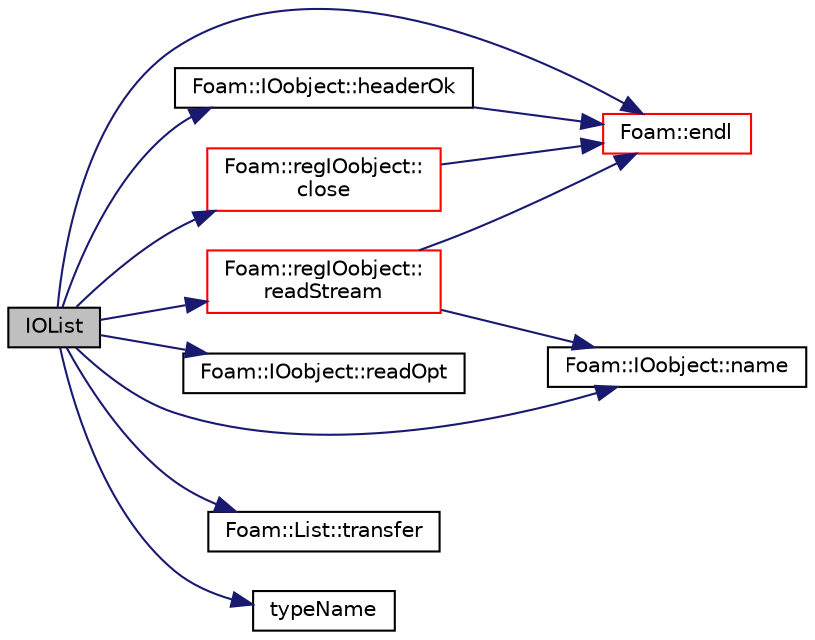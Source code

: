 digraph "IOList"
{
  bgcolor="transparent";
  edge [fontname="Helvetica",fontsize="10",labelfontname="Helvetica",labelfontsize="10"];
  node [fontname="Helvetica",fontsize="10",shape=record];
  rankdir="LR";
  Node1 [label="IOList",height=0.2,width=0.4,color="black", fillcolor="grey75", style="filled", fontcolor="black"];
  Node1 -> Node2 [color="midnightblue",fontsize="10",style="solid",fontname="Helvetica"];
  Node2 [label="Foam::regIOobject::\lclose",height=0.2,width=0.4,color="red",URL="$a02147.html#a5ae591df94fc66ccb85cbb6565368bca",tooltip="Close Istream. "];
  Node2 -> Node3 [color="midnightblue",fontsize="10",style="solid",fontname="Helvetica"];
  Node3 [label="Foam::endl",height=0.2,width=0.4,color="red",URL="$a10733.html#a2db8fe02a0d3909e9351bb4275b23ce4",tooltip="Add newline and flush stream. "];
  Node1 -> Node3 [color="midnightblue",fontsize="10",style="solid",fontname="Helvetica"];
  Node1 -> Node4 [color="midnightblue",fontsize="10",style="solid",fontname="Helvetica"];
  Node4 [label="Foam::IOobject::headerOk",height=0.2,width=0.4,color="black",URL="$a01179.html#a9d4879c850ce41d945ff77e788de3a23",tooltip="Read and check header info. "];
  Node4 -> Node3 [color="midnightblue",fontsize="10",style="solid",fontname="Helvetica"];
  Node1 -> Node5 [color="midnightblue",fontsize="10",style="solid",fontname="Helvetica"];
  Node5 [label="Foam::IOobject::name",height=0.2,width=0.4,color="black",URL="$a01179.html#a75b72488d2e82151b025744974919d5d",tooltip="Return name. "];
  Node1 -> Node6 [color="midnightblue",fontsize="10",style="solid",fontname="Helvetica"];
  Node6 [label="Foam::IOobject::readOpt",height=0.2,width=0.4,color="black",URL="$a01179.html#af3c10cbbefc4d1d63d9dbe411d9701ec"];
  Node1 -> Node7 [color="midnightblue",fontsize="10",style="solid",fontname="Helvetica"];
  Node7 [label="Foam::regIOobject::\lreadStream",height=0.2,width=0.4,color="red",URL="$a02147.html#a1cab0be4cd0a737bfcdd4e43a032d3fd",tooltip="Return Istream and check object type against that given. "];
  Node7 -> Node5 [color="midnightblue",fontsize="10",style="solid",fontname="Helvetica"];
  Node7 -> Node3 [color="midnightblue",fontsize="10",style="solid",fontname="Helvetica"];
  Node1 -> Node8 [color="midnightblue",fontsize="10",style="solid",fontname="Helvetica"];
  Node8 [label="Foam::List::transfer",height=0.2,width=0.4,color="black",URL="$a01364.html#a25ad1d2084d16b234b0cf91c07e832c0",tooltip="Transfer the contents of the argument List into this list. "];
  Node1 -> Node9 [color="midnightblue",fontsize="10",style="solid",fontname="Helvetica"];
  Node9 [label="typeName",height=0.2,width=0.4,color="black",URL="$a01175.html#ac3ff465e628e637d225a9ecdf9894ff8"];
}
